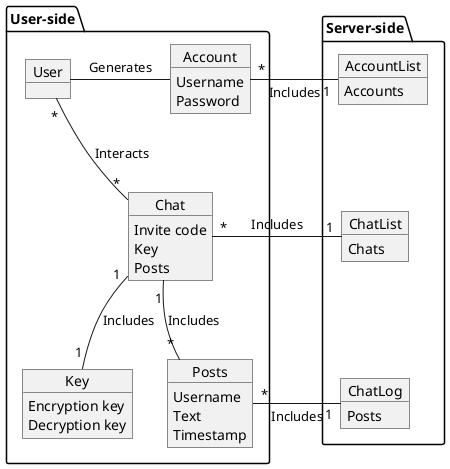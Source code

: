 @startuml
package User-side {
	object User
	object Account {
		Username
		Password
	}

	object Chat {
		Invite code
		Key
		Posts
	}


	object Posts {
		Username
		Text
		Timestamp
	}

	object Key {
		Encryption key
		Decryption key
	}	
}
package Server-side {

	object ChatLog {
		Posts
	}

	object AccountList {
		Accounts
	}

	object ChatList {
		Chats
	}
}

User -right- Account: Generates
Account "*" -right- "1" AccountList: Includes
User "*" -- "*" Chat: Interacts
Chat "*" -right- "1" ChatList: Includes
Chat "1" -- "1" Key: Includes
Chat "1" -- "*" Posts: Includes
Posts "*" -right- "1" ChatLog: Includes
Account -[hidden]right- AccountList
AccountList -[hidden]down- ChatList
ChatList -[hidden]down- ChatLog
Key -[hidden]right- Posts
Account -[hidden]down- Chat
Posts -[hidden]down- Chat
Chat -[hidden]up- User 
@enduml